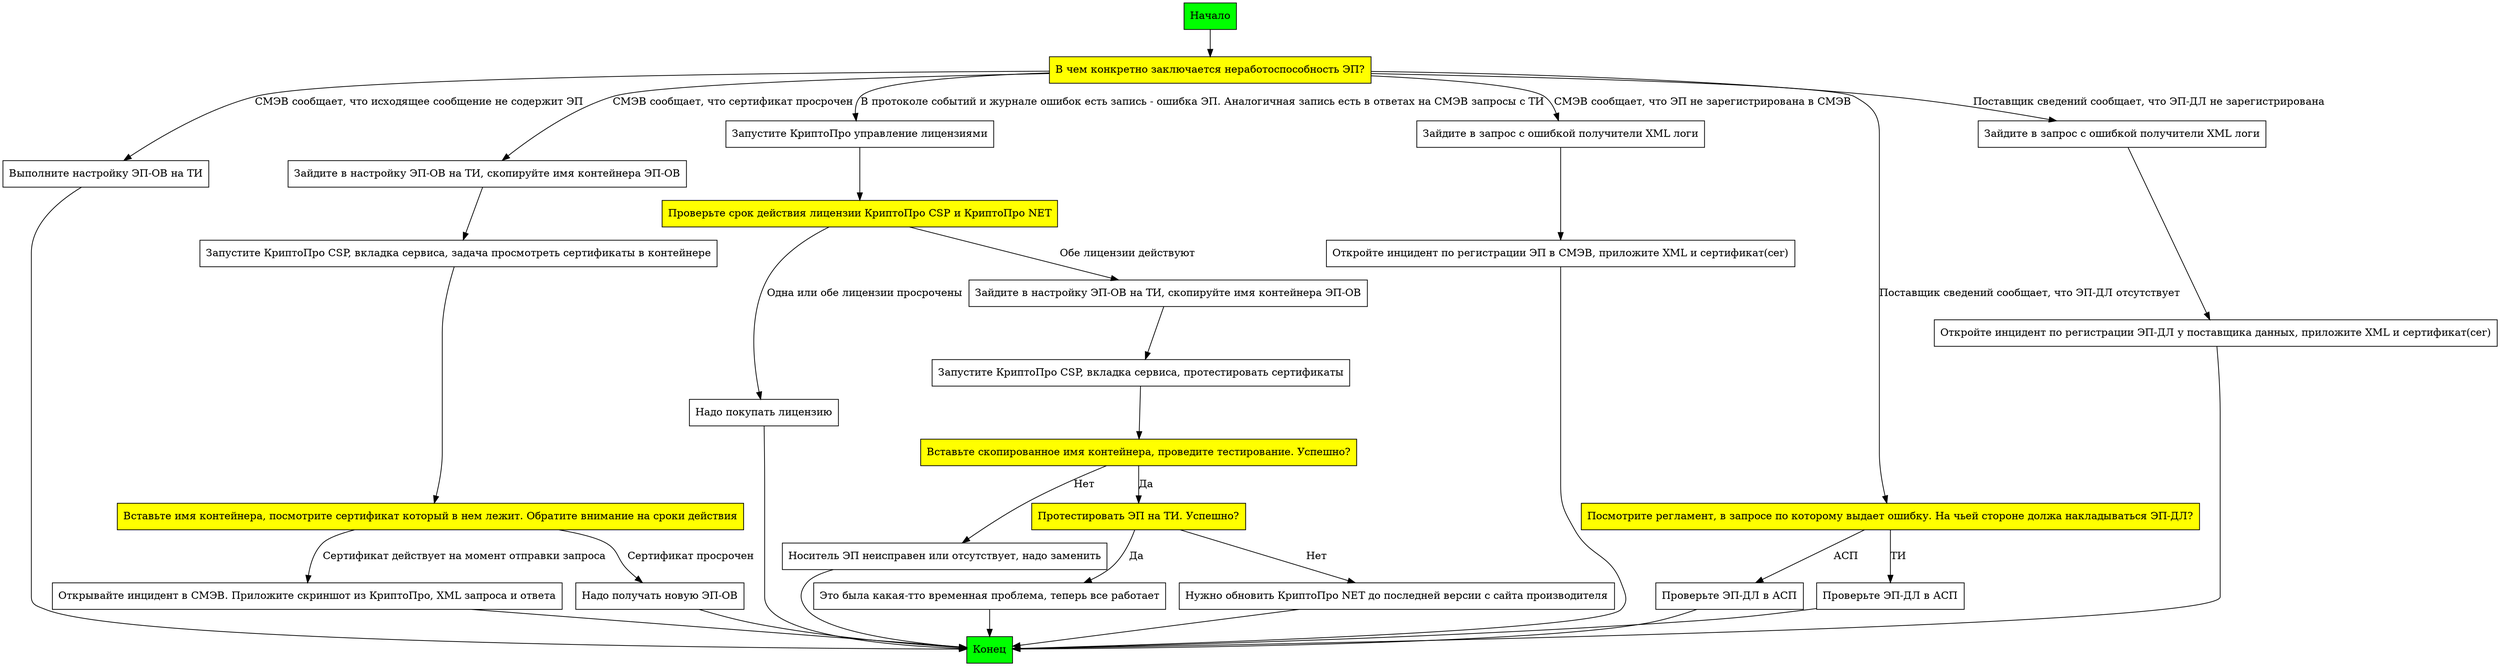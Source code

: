 // Ошибки при возврате статуса на заявления ПГУ
digraph {
	node[shape="rectangle"]
	Start [label="Начало" style="filled",fillcolor="green"]
	End [label="Конец" style="filled",fillcolor="green"]
	A1 [label="В чем конкретно заключается неработоспособность ЭП?",style="filled",fillcolor="yellow"]
	B1 [label="Выполните настройку ЭП-ОВ на ТИ"]
	C1 [label="Зайдите в настройку ЭП-ОВ на ТИ, скопируйте имя контейнера ЭП-ОВ"]
	C5 [label="Запустите КриптоПро CSP, вкладка сервиса, задача просмотреть сертификаты в контейнере"]
	C7 [label="Вставьте имя контейнера, посмотрите сертификат который в нем лежит. Обратите внимание на сроки действия",style="filled",fillcolor="yellow"]
	C9 [label="Открывайте инцидент в СМЭВ. Приложите скриншот из КриптоПро, XML запроса и ответа"]
	C12[label="Надо получать новую ЭП-ОВ"]
	D1 [label="Запустите КриптоПро управление лицензиями"]
	D5 [label="Проверьте срок действия лицензии КриптоПро CSP и КриптоПро NET",style="filled",fillcolor="yellow"]
	D10 [label="Надо покупать лицензию"]
	D15 [label="Зайдите в настройку ЭП-ОВ на ТИ, скопируйте имя контейнера ЭП-ОВ"]
	D20 [label="Запустите КриптоПро CSP, вкладка сервиса, протестировать сертификаты"]
	D25 [label="Вставьте скопированное имя контейнера, проведите тестирование. Успешно?",style="filled",fillcolor="yellow"]
	D30 [label="Носитель ЭП неисправен или отсутствует, надо заменить"]
	D35 [label="Протестировать ЭП на ТИ. Успешно?",style="filled",fillcolor="yellow"]
	D40 [label="Это была какая-тто временная проблема, теперь все работает"]
	D45 [label="Нужно обновить КриптоПро NET до последней версии с сайта производителя"]
	F1 [label="Зайдите в запрос с ошибкой получители XML логи"] 
	F5 [label="Откройте инцидент по регистрации ЭП в СМЭВ, приложите XML и сертификат(cer)"]
	G1 [label="Посмотрите регламент, в запросе по которому выдает ошибку. На чьей стороне должа накладываться ЭП-ДЛ?",style="filled",fillcolor="yellow"]
	G5 [label="Проверьте ЭП-ДЛ в АСП"] 
	G9 [label="Проверьте ЭП-ДЛ в АСП"] 
	H1 [label="Зайдите в запрос с ошибкой получители XML логи"]
	H5 [label="Откройте инцидент по регистрации ЭП-ДЛ у поставщика данных, приложите XML и сертификат(cer)"]

		Start -> A1
		A1 -> B1 [label="СМЭВ сообщает, что исходящее сообщение не содержит ЭП"]
		A1 -> C1 [label="СМЭВ сообщает, что сертификат просрочен"]
		C1 -> C5
		C5 -> C7
		C7 -> C9 [label="Сертификат действует на момент отправки запроса"]
		C7 -> C12 [label="Сертификат просрочен"]
		C9 -> End
		C12 -> End
		B1 -> End
		A1 -> D1 [label="В протоколе событий и журнале ошибок есть запись - ошибка ЭП. Аналогичная запись есть в ответах на СМЭВ запросы с ТИ"]
		D1 -> D5
		D5 -> D10 [label="Одна или обе лицензии просрочены"]
		D5 -> D15 [label="Обе лицензии действуют"]
		D15 -> D20
		D25 -> D30 [label="Нет"]
		D25 -> D35 [label="Да"]
		D30 -> End
		D10 -> End
		D35 -> D40 [label="Да"]
		D35 -> D45 [label="Нет"]
		D20 -> D25
		D40 -> End
		D45 -> End
		A1 -> F1 [label="СМЭВ сообщает, что ЭП не зарегистрирована в СМЭВ"]
		F1 -> F5
		F5 -> End
		A1 -> G1 [label="Поставщик сведений сообщает, что ЭП-ДЛ отсутствует"]
		G1 -> G5 [label="АСП"]
		G1 -> G9 [label="ТИ"]
		G5 -> End
		G9 -> End
		A1 -> H1 [label="Поставщик сведений сообщает, что ЭП-ДЛ не зарегистрирована"]
		H1 -> H5
		H5 -> End
				
}
